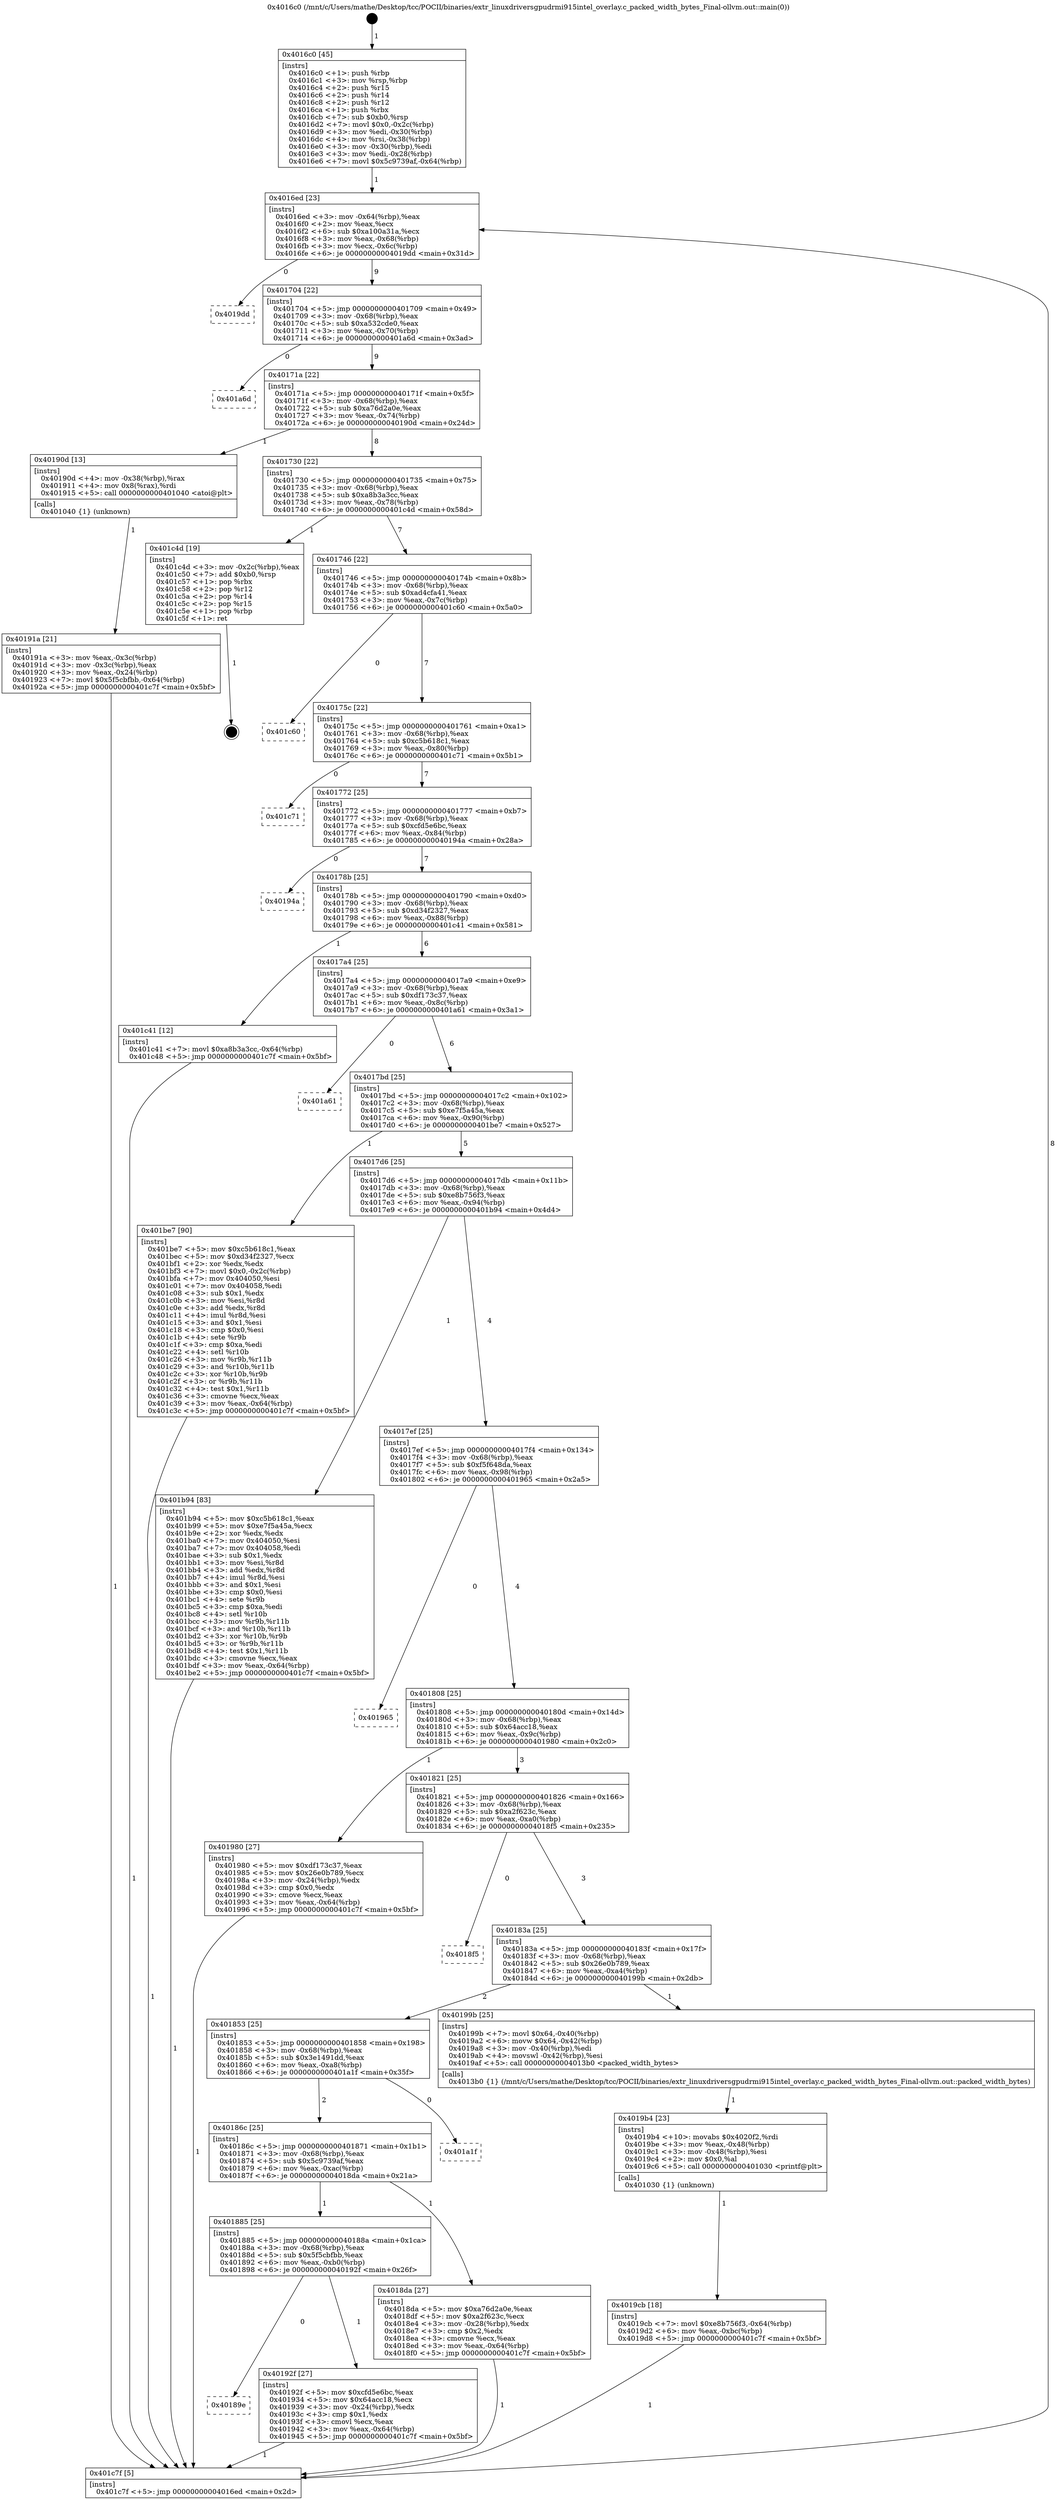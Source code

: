 digraph "0x4016c0" {
  label = "0x4016c0 (/mnt/c/Users/mathe/Desktop/tcc/POCII/binaries/extr_linuxdriversgpudrmi915intel_overlay.c_packed_width_bytes_Final-ollvm.out::main(0))"
  labelloc = "t"
  node[shape=record]

  Entry [label="",width=0.3,height=0.3,shape=circle,fillcolor=black,style=filled]
  "0x4016ed" [label="{
     0x4016ed [23]\l
     | [instrs]\l
     &nbsp;&nbsp;0x4016ed \<+3\>: mov -0x64(%rbp),%eax\l
     &nbsp;&nbsp;0x4016f0 \<+2\>: mov %eax,%ecx\l
     &nbsp;&nbsp;0x4016f2 \<+6\>: sub $0xa100a31a,%ecx\l
     &nbsp;&nbsp;0x4016f8 \<+3\>: mov %eax,-0x68(%rbp)\l
     &nbsp;&nbsp;0x4016fb \<+3\>: mov %ecx,-0x6c(%rbp)\l
     &nbsp;&nbsp;0x4016fe \<+6\>: je 00000000004019dd \<main+0x31d\>\l
  }"]
  "0x4019dd" [label="{
     0x4019dd\l
  }", style=dashed]
  "0x401704" [label="{
     0x401704 [22]\l
     | [instrs]\l
     &nbsp;&nbsp;0x401704 \<+5\>: jmp 0000000000401709 \<main+0x49\>\l
     &nbsp;&nbsp;0x401709 \<+3\>: mov -0x68(%rbp),%eax\l
     &nbsp;&nbsp;0x40170c \<+5\>: sub $0xa532cde0,%eax\l
     &nbsp;&nbsp;0x401711 \<+3\>: mov %eax,-0x70(%rbp)\l
     &nbsp;&nbsp;0x401714 \<+6\>: je 0000000000401a6d \<main+0x3ad\>\l
  }"]
  Exit [label="",width=0.3,height=0.3,shape=circle,fillcolor=black,style=filled,peripheries=2]
  "0x401a6d" [label="{
     0x401a6d\l
  }", style=dashed]
  "0x40171a" [label="{
     0x40171a [22]\l
     | [instrs]\l
     &nbsp;&nbsp;0x40171a \<+5\>: jmp 000000000040171f \<main+0x5f\>\l
     &nbsp;&nbsp;0x40171f \<+3\>: mov -0x68(%rbp),%eax\l
     &nbsp;&nbsp;0x401722 \<+5\>: sub $0xa76d2a0e,%eax\l
     &nbsp;&nbsp;0x401727 \<+3\>: mov %eax,-0x74(%rbp)\l
     &nbsp;&nbsp;0x40172a \<+6\>: je 000000000040190d \<main+0x24d\>\l
  }"]
  "0x4019cb" [label="{
     0x4019cb [18]\l
     | [instrs]\l
     &nbsp;&nbsp;0x4019cb \<+7\>: movl $0xe8b756f3,-0x64(%rbp)\l
     &nbsp;&nbsp;0x4019d2 \<+6\>: mov %eax,-0xbc(%rbp)\l
     &nbsp;&nbsp;0x4019d8 \<+5\>: jmp 0000000000401c7f \<main+0x5bf\>\l
  }"]
  "0x40190d" [label="{
     0x40190d [13]\l
     | [instrs]\l
     &nbsp;&nbsp;0x40190d \<+4\>: mov -0x38(%rbp),%rax\l
     &nbsp;&nbsp;0x401911 \<+4\>: mov 0x8(%rax),%rdi\l
     &nbsp;&nbsp;0x401915 \<+5\>: call 0000000000401040 \<atoi@plt\>\l
     | [calls]\l
     &nbsp;&nbsp;0x401040 \{1\} (unknown)\l
  }"]
  "0x401730" [label="{
     0x401730 [22]\l
     | [instrs]\l
     &nbsp;&nbsp;0x401730 \<+5\>: jmp 0000000000401735 \<main+0x75\>\l
     &nbsp;&nbsp;0x401735 \<+3\>: mov -0x68(%rbp),%eax\l
     &nbsp;&nbsp;0x401738 \<+5\>: sub $0xa8b3a3cc,%eax\l
     &nbsp;&nbsp;0x40173d \<+3\>: mov %eax,-0x78(%rbp)\l
     &nbsp;&nbsp;0x401740 \<+6\>: je 0000000000401c4d \<main+0x58d\>\l
  }"]
  "0x4019b4" [label="{
     0x4019b4 [23]\l
     | [instrs]\l
     &nbsp;&nbsp;0x4019b4 \<+10\>: movabs $0x4020f2,%rdi\l
     &nbsp;&nbsp;0x4019be \<+3\>: mov %eax,-0x48(%rbp)\l
     &nbsp;&nbsp;0x4019c1 \<+3\>: mov -0x48(%rbp),%esi\l
     &nbsp;&nbsp;0x4019c4 \<+2\>: mov $0x0,%al\l
     &nbsp;&nbsp;0x4019c6 \<+5\>: call 0000000000401030 \<printf@plt\>\l
     | [calls]\l
     &nbsp;&nbsp;0x401030 \{1\} (unknown)\l
  }"]
  "0x401c4d" [label="{
     0x401c4d [19]\l
     | [instrs]\l
     &nbsp;&nbsp;0x401c4d \<+3\>: mov -0x2c(%rbp),%eax\l
     &nbsp;&nbsp;0x401c50 \<+7\>: add $0xb0,%rsp\l
     &nbsp;&nbsp;0x401c57 \<+1\>: pop %rbx\l
     &nbsp;&nbsp;0x401c58 \<+2\>: pop %r12\l
     &nbsp;&nbsp;0x401c5a \<+2\>: pop %r14\l
     &nbsp;&nbsp;0x401c5c \<+2\>: pop %r15\l
     &nbsp;&nbsp;0x401c5e \<+1\>: pop %rbp\l
     &nbsp;&nbsp;0x401c5f \<+1\>: ret\l
  }"]
  "0x401746" [label="{
     0x401746 [22]\l
     | [instrs]\l
     &nbsp;&nbsp;0x401746 \<+5\>: jmp 000000000040174b \<main+0x8b\>\l
     &nbsp;&nbsp;0x40174b \<+3\>: mov -0x68(%rbp),%eax\l
     &nbsp;&nbsp;0x40174e \<+5\>: sub $0xad4cfa41,%eax\l
     &nbsp;&nbsp;0x401753 \<+3\>: mov %eax,-0x7c(%rbp)\l
     &nbsp;&nbsp;0x401756 \<+6\>: je 0000000000401c60 \<main+0x5a0\>\l
  }"]
  "0x40189e" [label="{
     0x40189e\l
  }", style=dashed]
  "0x401c60" [label="{
     0x401c60\l
  }", style=dashed]
  "0x40175c" [label="{
     0x40175c [22]\l
     | [instrs]\l
     &nbsp;&nbsp;0x40175c \<+5\>: jmp 0000000000401761 \<main+0xa1\>\l
     &nbsp;&nbsp;0x401761 \<+3\>: mov -0x68(%rbp),%eax\l
     &nbsp;&nbsp;0x401764 \<+5\>: sub $0xc5b618c1,%eax\l
     &nbsp;&nbsp;0x401769 \<+3\>: mov %eax,-0x80(%rbp)\l
     &nbsp;&nbsp;0x40176c \<+6\>: je 0000000000401c71 \<main+0x5b1\>\l
  }"]
  "0x40192f" [label="{
     0x40192f [27]\l
     | [instrs]\l
     &nbsp;&nbsp;0x40192f \<+5\>: mov $0xcfd5e6bc,%eax\l
     &nbsp;&nbsp;0x401934 \<+5\>: mov $0x64acc18,%ecx\l
     &nbsp;&nbsp;0x401939 \<+3\>: mov -0x24(%rbp),%edx\l
     &nbsp;&nbsp;0x40193c \<+3\>: cmp $0x1,%edx\l
     &nbsp;&nbsp;0x40193f \<+3\>: cmovl %ecx,%eax\l
     &nbsp;&nbsp;0x401942 \<+3\>: mov %eax,-0x64(%rbp)\l
     &nbsp;&nbsp;0x401945 \<+5\>: jmp 0000000000401c7f \<main+0x5bf\>\l
  }"]
  "0x401c71" [label="{
     0x401c71\l
  }", style=dashed]
  "0x401772" [label="{
     0x401772 [25]\l
     | [instrs]\l
     &nbsp;&nbsp;0x401772 \<+5\>: jmp 0000000000401777 \<main+0xb7\>\l
     &nbsp;&nbsp;0x401777 \<+3\>: mov -0x68(%rbp),%eax\l
     &nbsp;&nbsp;0x40177a \<+5\>: sub $0xcfd5e6bc,%eax\l
     &nbsp;&nbsp;0x40177f \<+6\>: mov %eax,-0x84(%rbp)\l
     &nbsp;&nbsp;0x401785 \<+6\>: je 000000000040194a \<main+0x28a\>\l
  }"]
  "0x40191a" [label="{
     0x40191a [21]\l
     | [instrs]\l
     &nbsp;&nbsp;0x40191a \<+3\>: mov %eax,-0x3c(%rbp)\l
     &nbsp;&nbsp;0x40191d \<+3\>: mov -0x3c(%rbp),%eax\l
     &nbsp;&nbsp;0x401920 \<+3\>: mov %eax,-0x24(%rbp)\l
     &nbsp;&nbsp;0x401923 \<+7\>: movl $0x5f5cbfbb,-0x64(%rbp)\l
     &nbsp;&nbsp;0x40192a \<+5\>: jmp 0000000000401c7f \<main+0x5bf\>\l
  }"]
  "0x40194a" [label="{
     0x40194a\l
  }", style=dashed]
  "0x40178b" [label="{
     0x40178b [25]\l
     | [instrs]\l
     &nbsp;&nbsp;0x40178b \<+5\>: jmp 0000000000401790 \<main+0xd0\>\l
     &nbsp;&nbsp;0x401790 \<+3\>: mov -0x68(%rbp),%eax\l
     &nbsp;&nbsp;0x401793 \<+5\>: sub $0xd34f2327,%eax\l
     &nbsp;&nbsp;0x401798 \<+6\>: mov %eax,-0x88(%rbp)\l
     &nbsp;&nbsp;0x40179e \<+6\>: je 0000000000401c41 \<main+0x581\>\l
  }"]
  "0x4016c0" [label="{
     0x4016c0 [45]\l
     | [instrs]\l
     &nbsp;&nbsp;0x4016c0 \<+1\>: push %rbp\l
     &nbsp;&nbsp;0x4016c1 \<+3\>: mov %rsp,%rbp\l
     &nbsp;&nbsp;0x4016c4 \<+2\>: push %r15\l
     &nbsp;&nbsp;0x4016c6 \<+2\>: push %r14\l
     &nbsp;&nbsp;0x4016c8 \<+2\>: push %r12\l
     &nbsp;&nbsp;0x4016ca \<+1\>: push %rbx\l
     &nbsp;&nbsp;0x4016cb \<+7\>: sub $0xb0,%rsp\l
     &nbsp;&nbsp;0x4016d2 \<+7\>: movl $0x0,-0x2c(%rbp)\l
     &nbsp;&nbsp;0x4016d9 \<+3\>: mov %edi,-0x30(%rbp)\l
     &nbsp;&nbsp;0x4016dc \<+4\>: mov %rsi,-0x38(%rbp)\l
     &nbsp;&nbsp;0x4016e0 \<+3\>: mov -0x30(%rbp),%edi\l
     &nbsp;&nbsp;0x4016e3 \<+3\>: mov %edi,-0x28(%rbp)\l
     &nbsp;&nbsp;0x4016e6 \<+7\>: movl $0x5c9739af,-0x64(%rbp)\l
  }"]
  "0x401c41" [label="{
     0x401c41 [12]\l
     | [instrs]\l
     &nbsp;&nbsp;0x401c41 \<+7\>: movl $0xa8b3a3cc,-0x64(%rbp)\l
     &nbsp;&nbsp;0x401c48 \<+5\>: jmp 0000000000401c7f \<main+0x5bf\>\l
  }"]
  "0x4017a4" [label="{
     0x4017a4 [25]\l
     | [instrs]\l
     &nbsp;&nbsp;0x4017a4 \<+5\>: jmp 00000000004017a9 \<main+0xe9\>\l
     &nbsp;&nbsp;0x4017a9 \<+3\>: mov -0x68(%rbp),%eax\l
     &nbsp;&nbsp;0x4017ac \<+5\>: sub $0xdf173c37,%eax\l
     &nbsp;&nbsp;0x4017b1 \<+6\>: mov %eax,-0x8c(%rbp)\l
     &nbsp;&nbsp;0x4017b7 \<+6\>: je 0000000000401a61 \<main+0x3a1\>\l
  }"]
  "0x401c7f" [label="{
     0x401c7f [5]\l
     | [instrs]\l
     &nbsp;&nbsp;0x401c7f \<+5\>: jmp 00000000004016ed \<main+0x2d\>\l
  }"]
  "0x401a61" [label="{
     0x401a61\l
  }", style=dashed]
  "0x4017bd" [label="{
     0x4017bd [25]\l
     | [instrs]\l
     &nbsp;&nbsp;0x4017bd \<+5\>: jmp 00000000004017c2 \<main+0x102\>\l
     &nbsp;&nbsp;0x4017c2 \<+3\>: mov -0x68(%rbp),%eax\l
     &nbsp;&nbsp;0x4017c5 \<+5\>: sub $0xe7f5a45a,%eax\l
     &nbsp;&nbsp;0x4017ca \<+6\>: mov %eax,-0x90(%rbp)\l
     &nbsp;&nbsp;0x4017d0 \<+6\>: je 0000000000401be7 \<main+0x527\>\l
  }"]
  "0x401885" [label="{
     0x401885 [25]\l
     | [instrs]\l
     &nbsp;&nbsp;0x401885 \<+5\>: jmp 000000000040188a \<main+0x1ca\>\l
     &nbsp;&nbsp;0x40188a \<+3\>: mov -0x68(%rbp),%eax\l
     &nbsp;&nbsp;0x40188d \<+5\>: sub $0x5f5cbfbb,%eax\l
     &nbsp;&nbsp;0x401892 \<+6\>: mov %eax,-0xb0(%rbp)\l
     &nbsp;&nbsp;0x401898 \<+6\>: je 000000000040192f \<main+0x26f\>\l
  }"]
  "0x401be7" [label="{
     0x401be7 [90]\l
     | [instrs]\l
     &nbsp;&nbsp;0x401be7 \<+5\>: mov $0xc5b618c1,%eax\l
     &nbsp;&nbsp;0x401bec \<+5\>: mov $0xd34f2327,%ecx\l
     &nbsp;&nbsp;0x401bf1 \<+2\>: xor %edx,%edx\l
     &nbsp;&nbsp;0x401bf3 \<+7\>: movl $0x0,-0x2c(%rbp)\l
     &nbsp;&nbsp;0x401bfa \<+7\>: mov 0x404050,%esi\l
     &nbsp;&nbsp;0x401c01 \<+7\>: mov 0x404058,%edi\l
     &nbsp;&nbsp;0x401c08 \<+3\>: sub $0x1,%edx\l
     &nbsp;&nbsp;0x401c0b \<+3\>: mov %esi,%r8d\l
     &nbsp;&nbsp;0x401c0e \<+3\>: add %edx,%r8d\l
     &nbsp;&nbsp;0x401c11 \<+4\>: imul %r8d,%esi\l
     &nbsp;&nbsp;0x401c15 \<+3\>: and $0x1,%esi\l
     &nbsp;&nbsp;0x401c18 \<+3\>: cmp $0x0,%esi\l
     &nbsp;&nbsp;0x401c1b \<+4\>: sete %r9b\l
     &nbsp;&nbsp;0x401c1f \<+3\>: cmp $0xa,%edi\l
     &nbsp;&nbsp;0x401c22 \<+4\>: setl %r10b\l
     &nbsp;&nbsp;0x401c26 \<+3\>: mov %r9b,%r11b\l
     &nbsp;&nbsp;0x401c29 \<+3\>: and %r10b,%r11b\l
     &nbsp;&nbsp;0x401c2c \<+3\>: xor %r10b,%r9b\l
     &nbsp;&nbsp;0x401c2f \<+3\>: or %r9b,%r11b\l
     &nbsp;&nbsp;0x401c32 \<+4\>: test $0x1,%r11b\l
     &nbsp;&nbsp;0x401c36 \<+3\>: cmovne %ecx,%eax\l
     &nbsp;&nbsp;0x401c39 \<+3\>: mov %eax,-0x64(%rbp)\l
     &nbsp;&nbsp;0x401c3c \<+5\>: jmp 0000000000401c7f \<main+0x5bf\>\l
  }"]
  "0x4017d6" [label="{
     0x4017d6 [25]\l
     | [instrs]\l
     &nbsp;&nbsp;0x4017d6 \<+5\>: jmp 00000000004017db \<main+0x11b\>\l
     &nbsp;&nbsp;0x4017db \<+3\>: mov -0x68(%rbp),%eax\l
     &nbsp;&nbsp;0x4017de \<+5\>: sub $0xe8b756f3,%eax\l
     &nbsp;&nbsp;0x4017e3 \<+6\>: mov %eax,-0x94(%rbp)\l
     &nbsp;&nbsp;0x4017e9 \<+6\>: je 0000000000401b94 \<main+0x4d4\>\l
  }"]
  "0x4018da" [label="{
     0x4018da [27]\l
     | [instrs]\l
     &nbsp;&nbsp;0x4018da \<+5\>: mov $0xa76d2a0e,%eax\l
     &nbsp;&nbsp;0x4018df \<+5\>: mov $0xa2f623c,%ecx\l
     &nbsp;&nbsp;0x4018e4 \<+3\>: mov -0x28(%rbp),%edx\l
     &nbsp;&nbsp;0x4018e7 \<+3\>: cmp $0x2,%edx\l
     &nbsp;&nbsp;0x4018ea \<+3\>: cmovne %ecx,%eax\l
     &nbsp;&nbsp;0x4018ed \<+3\>: mov %eax,-0x64(%rbp)\l
     &nbsp;&nbsp;0x4018f0 \<+5\>: jmp 0000000000401c7f \<main+0x5bf\>\l
  }"]
  "0x401b94" [label="{
     0x401b94 [83]\l
     | [instrs]\l
     &nbsp;&nbsp;0x401b94 \<+5\>: mov $0xc5b618c1,%eax\l
     &nbsp;&nbsp;0x401b99 \<+5\>: mov $0xe7f5a45a,%ecx\l
     &nbsp;&nbsp;0x401b9e \<+2\>: xor %edx,%edx\l
     &nbsp;&nbsp;0x401ba0 \<+7\>: mov 0x404050,%esi\l
     &nbsp;&nbsp;0x401ba7 \<+7\>: mov 0x404058,%edi\l
     &nbsp;&nbsp;0x401bae \<+3\>: sub $0x1,%edx\l
     &nbsp;&nbsp;0x401bb1 \<+3\>: mov %esi,%r8d\l
     &nbsp;&nbsp;0x401bb4 \<+3\>: add %edx,%r8d\l
     &nbsp;&nbsp;0x401bb7 \<+4\>: imul %r8d,%esi\l
     &nbsp;&nbsp;0x401bbb \<+3\>: and $0x1,%esi\l
     &nbsp;&nbsp;0x401bbe \<+3\>: cmp $0x0,%esi\l
     &nbsp;&nbsp;0x401bc1 \<+4\>: sete %r9b\l
     &nbsp;&nbsp;0x401bc5 \<+3\>: cmp $0xa,%edi\l
     &nbsp;&nbsp;0x401bc8 \<+4\>: setl %r10b\l
     &nbsp;&nbsp;0x401bcc \<+3\>: mov %r9b,%r11b\l
     &nbsp;&nbsp;0x401bcf \<+3\>: and %r10b,%r11b\l
     &nbsp;&nbsp;0x401bd2 \<+3\>: xor %r10b,%r9b\l
     &nbsp;&nbsp;0x401bd5 \<+3\>: or %r9b,%r11b\l
     &nbsp;&nbsp;0x401bd8 \<+4\>: test $0x1,%r11b\l
     &nbsp;&nbsp;0x401bdc \<+3\>: cmovne %ecx,%eax\l
     &nbsp;&nbsp;0x401bdf \<+3\>: mov %eax,-0x64(%rbp)\l
     &nbsp;&nbsp;0x401be2 \<+5\>: jmp 0000000000401c7f \<main+0x5bf\>\l
  }"]
  "0x4017ef" [label="{
     0x4017ef [25]\l
     | [instrs]\l
     &nbsp;&nbsp;0x4017ef \<+5\>: jmp 00000000004017f4 \<main+0x134\>\l
     &nbsp;&nbsp;0x4017f4 \<+3\>: mov -0x68(%rbp),%eax\l
     &nbsp;&nbsp;0x4017f7 \<+5\>: sub $0xf5f648da,%eax\l
     &nbsp;&nbsp;0x4017fc \<+6\>: mov %eax,-0x98(%rbp)\l
     &nbsp;&nbsp;0x401802 \<+6\>: je 0000000000401965 \<main+0x2a5\>\l
  }"]
  "0x40186c" [label="{
     0x40186c [25]\l
     | [instrs]\l
     &nbsp;&nbsp;0x40186c \<+5\>: jmp 0000000000401871 \<main+0x1b1\>\l
     &nbsp;&nbsp;0x401871 \<+3\>: mov -0x68(%rbp),%eax\l
     &nbsp;&nbsp;0x401874 \<+5\>: sub $0x5c9739af,%eax\l
     &nbsp;&nbsp;0x401879 \<+6\>: mov %eax,-0xac(%rbp)\l
     &nbsp;&nbsp;0x40187f \<+6\>: je 00000000004018da \<main+0x21a\>\l
  }"]
  "0x401965" [label="{
     0x401965\l
  }", style=dashed]
  "0x401808" [label="{
     0x401808 [25]\l
     | [instrs]\l
     &nbsp;&nbsp;0x401808 \<+5\>: jmp 000000000040180d \<main+0x14d\>\l
     &nbsp;&nbsp;0x40180d \<+3\>: mov -0x68(%rbp),%eax\l
     &nbsp;&nbsp;0x401810 \<+5\>: sub $0x64acc18,%eax\l
     &nbsp;&nbsp;0x401815 \<+6\>: mov %eax,-0x9c(%rbp)\l
     &nbsp;&nbsp;0x40181b \<+6\>: je 0000000000401980 \<main+0x2c0\>\l
  }"]
  "0x401a1f" [label="{
     0x401a1f\l
  }", style=dashed]
  "0x401980" [label="{
     0x401980 [27]\l
     | [instrs]\l
     &nbsp;&nbsp;0x401980 \<+5\>: mov $0xdf173c37,%eax\l
     &nbsp;&nbsp;0x401985 \<+5\>: mov $0x26e0b789,%ecx\l
     &nbsp;&nbsp;0x40198a \<+3\>: mov -0x24(%rbp),%edx\l
     &nbsp;&nbsp;0x40198d \<+3\>: cmp $0x0,%edx\l
     &nbsp;&nbsp;0x401990 \<+3\>: cmove %ecx,%eax\l
     &nbsp;&nbsp;0x401993 \<+3\>: mov %eax,-0x64(%rbp)\l
     &nbsp;&nbsp;0x401996 \<+5\>: jmp 0000000000401c7f \<main+0x5bf\>\l
  }"]
  "0x401821" [label="{
     0x401821 [25]\l
     | [instrs]\l
     &nbsp;&nbsp;0x401821 \<+5\>: jmp 0000000000401826 \<main+0x166\>\l
     &nbsp;&nbsp;0x401826 \<+3\>: mov -0x68(%rbp),%eax\l
     &nbsp;&nbsp;0x401829 \<+5\>: sub $0xa2f623c,%eax\l
     &nbsp;&nbsp;0x40182e \<+6\>: mov %eax,-0xa0(%rbp)\l
     &nbsp;&nbsp;0x401834 \<+6\>: je 00000000004018f5 \<main+0x235\>\l
  }"]
  "0x401853" [label="{
     0x401853 [25]\l
     | [instrs]\l
     &nbsp;&nbsp;0x401853 \<+5\>: jmp 0000000000401858 \<main+0x198\>\l
     &nbsp;&nbsp;0x401858 \<+3\>: mov -0x68(%rbp),%eax\l
     &nbsp;&nbsp;0x40185b \<+5\>: sub $0x3e1491dd,%eax\l
     &nbsp;&nbsp;0x401860 \<+6\>: mov %eax,-0xa8(%rbp)\l
     &nbsp;&nbsp;0x401866 \<+6\>: je 0000000000401a1f \<main+0x35f\>\l
  }"]
  "0x4018f5" [label="{
     0x4018f5\l
  }", style=dashed]
  "0x40183a" [label="{
     0x40183a [25]\l
     | [instrs]\l
     &nbsp;&nbsp;0x40183a \<+5\>: jmp 000000000040183f \<main+0x17f\>\l
     &nbsp;&nbsp;0x40183f \<+3\>: mov -0x68(%rbp),%eax\l
     &nbsp;&nbsp;0x401842 \<+5\>: sub $0x26e0b789,%eax\l
     &nbsp;&nbsp;0x401847 \<+6\>: mov %eax,-0xa4(%rbp)\l
     &nbsp;&nbsp;0x40184d \<+6\>: je 000000000040199b \<main+0x2db\>\l
  }"]
  "0x40199b" [label="{
     0x40199b [25]\l
     | [instrs]\l
     &nbsp;&nbsp;0x40199b \<+7\>: movl $0x64,-0x40(%rbp)\l
     &nbsp;&nbsp;0x4019a2 \<+6\>: movw $0x64,-0x42(%rbp)\l
     &nbsp;&nbsp;0x4019a8 \<+3\>: mov -0x40(%rbp),%edi\l
     &nbsp;&nbsp;0x4019ab \<+4\>: movswl -0x42(%rbp),%esi\l
     &nbsp;&nbsp;0x4019af \<+5\>: call 00000000004013b0 \<packed_width_bytes\>\l
     | [calls]\l
     &nbsp;&nbsp;0x4013b0 \{1\} (/mnt/c/Users/mathe/Desktop/tcc/POCII/binaries/extr_linuxdriversgpudrmi915intel_overlay.c_packed_width_bytes_Final-ollvm.out::packed_width_bytes)\l
  }"]
  Entry -> "0x4016c0" [label=" 1"]
  "0x4016ed" -> "0x4019dd" [label=" 0"]
  "0x4016ed" -> "0x401704" [label=" 9"]
  "0x401c4d" -> Exit [label=" 1"]
  "0x401704" -> "0x401a6d" [label=" 0"]
  "0x401704" -> "0x40171a" [label=" 9"]
  "0x401c41" -> "0x401c7f" [label=" 1"]
  "0x40171a" -> "0x40190d" [label=" 1"]
  "0x40171a" -> "0x401730" [label=" 8"]
  "0x401be7" -> "0x401c7f" [label=" 1"]
  "0x401730" -> "0x401c4d" [label=" 1"]
  "0x401730" -> "0x401746" [label=" 7"]
  "0x401b94" -> "0x401c7f" [label=" 1"]
  "0x401746" -> "0x401c60" [label=" 0"]
  "0x401746" -> "0x40175c" [label=" 7"]
  "0x4019cb" -> "0x401c7f" [label=" 1"]
  "0x40175c" -> "0x401c71" [label=" 0"]
  "0x40175c" -> "0x401772" [label=" 7"]
  "0x4019b4" -> "0x4019cb" [label=" 1"]
  "0x401772" -> "0x40194a" [label=" 0"]
  "0x401772" -> "0x40178b" [label=" 7"]
  "0x401980" -> "0x401c7f" [label=" 1"]
  "0x40178b" -> "0x401c41" [label=" 1"]
  "0x40178b" -> "0x4017a4" [label=" 6"]
  "0x40192f" -> "0x401c7f" [label=" 1"]
  "0x4017a4" -> "0x401a61" [label=" 0"]
  "0x4017a4" -> "0x4017bd" [label=" 6"]
  "0x401885" -> "0x40189e" [label=" 0"]
  "0x4017bd" -> "0x401be7" [label=" 1"]
  "0x4017bd" -> "0x4017d6" [label=" 5"]
  "0x401885" -> "0x40192f" [label=" 1"]
  "0x4017d6" -> "0x401b94" [label=" 1"]
  "0x4017d6" -> "0x4017ef" [label=" 4"]
  "0x40199b" -> "0x4019b4" [label=" 1"]
  "0x4017ef" -> "0x401965" [label=" 0"]
  "0x4017ef" -> "0x401808" [label=" 4"]
  "0x40190d" -> "0x40191a" [label=" 1"]
  "0x401808" -> "0x401980" [label=" 1"]
  "0x401808" -> "0x401821" [label=" 3"]
  "0x401c7f" -> "0x4016ed" [label=" 8"]
  "0x401821" -> "0x4018f5" [label=" 0"]
  "0x401821" -> "0x40183a" [label=" 3"]
  "0x4018da" -> "0x401c7f" [label=" 1"]
  "0x40183a" -> "0x40199b" [label=" 1"]
  "0x40183a" -> "0x401853" [label=" 2"]
  "0x4016c0" -> "0x4016ed" [label=" 1"]
  "0x401853" -> "0x401a1f" [label=" 0"]
  "0x401853" -> "0x40186c" [label=" 2"]
  "0x40191a" -> "0x401c7f" [label=" 1"]
  "0x40186c" -> "0x4018da" [label=" 1"]
  "0x40186c" -> "0x401885" [label=" 1"]
}
